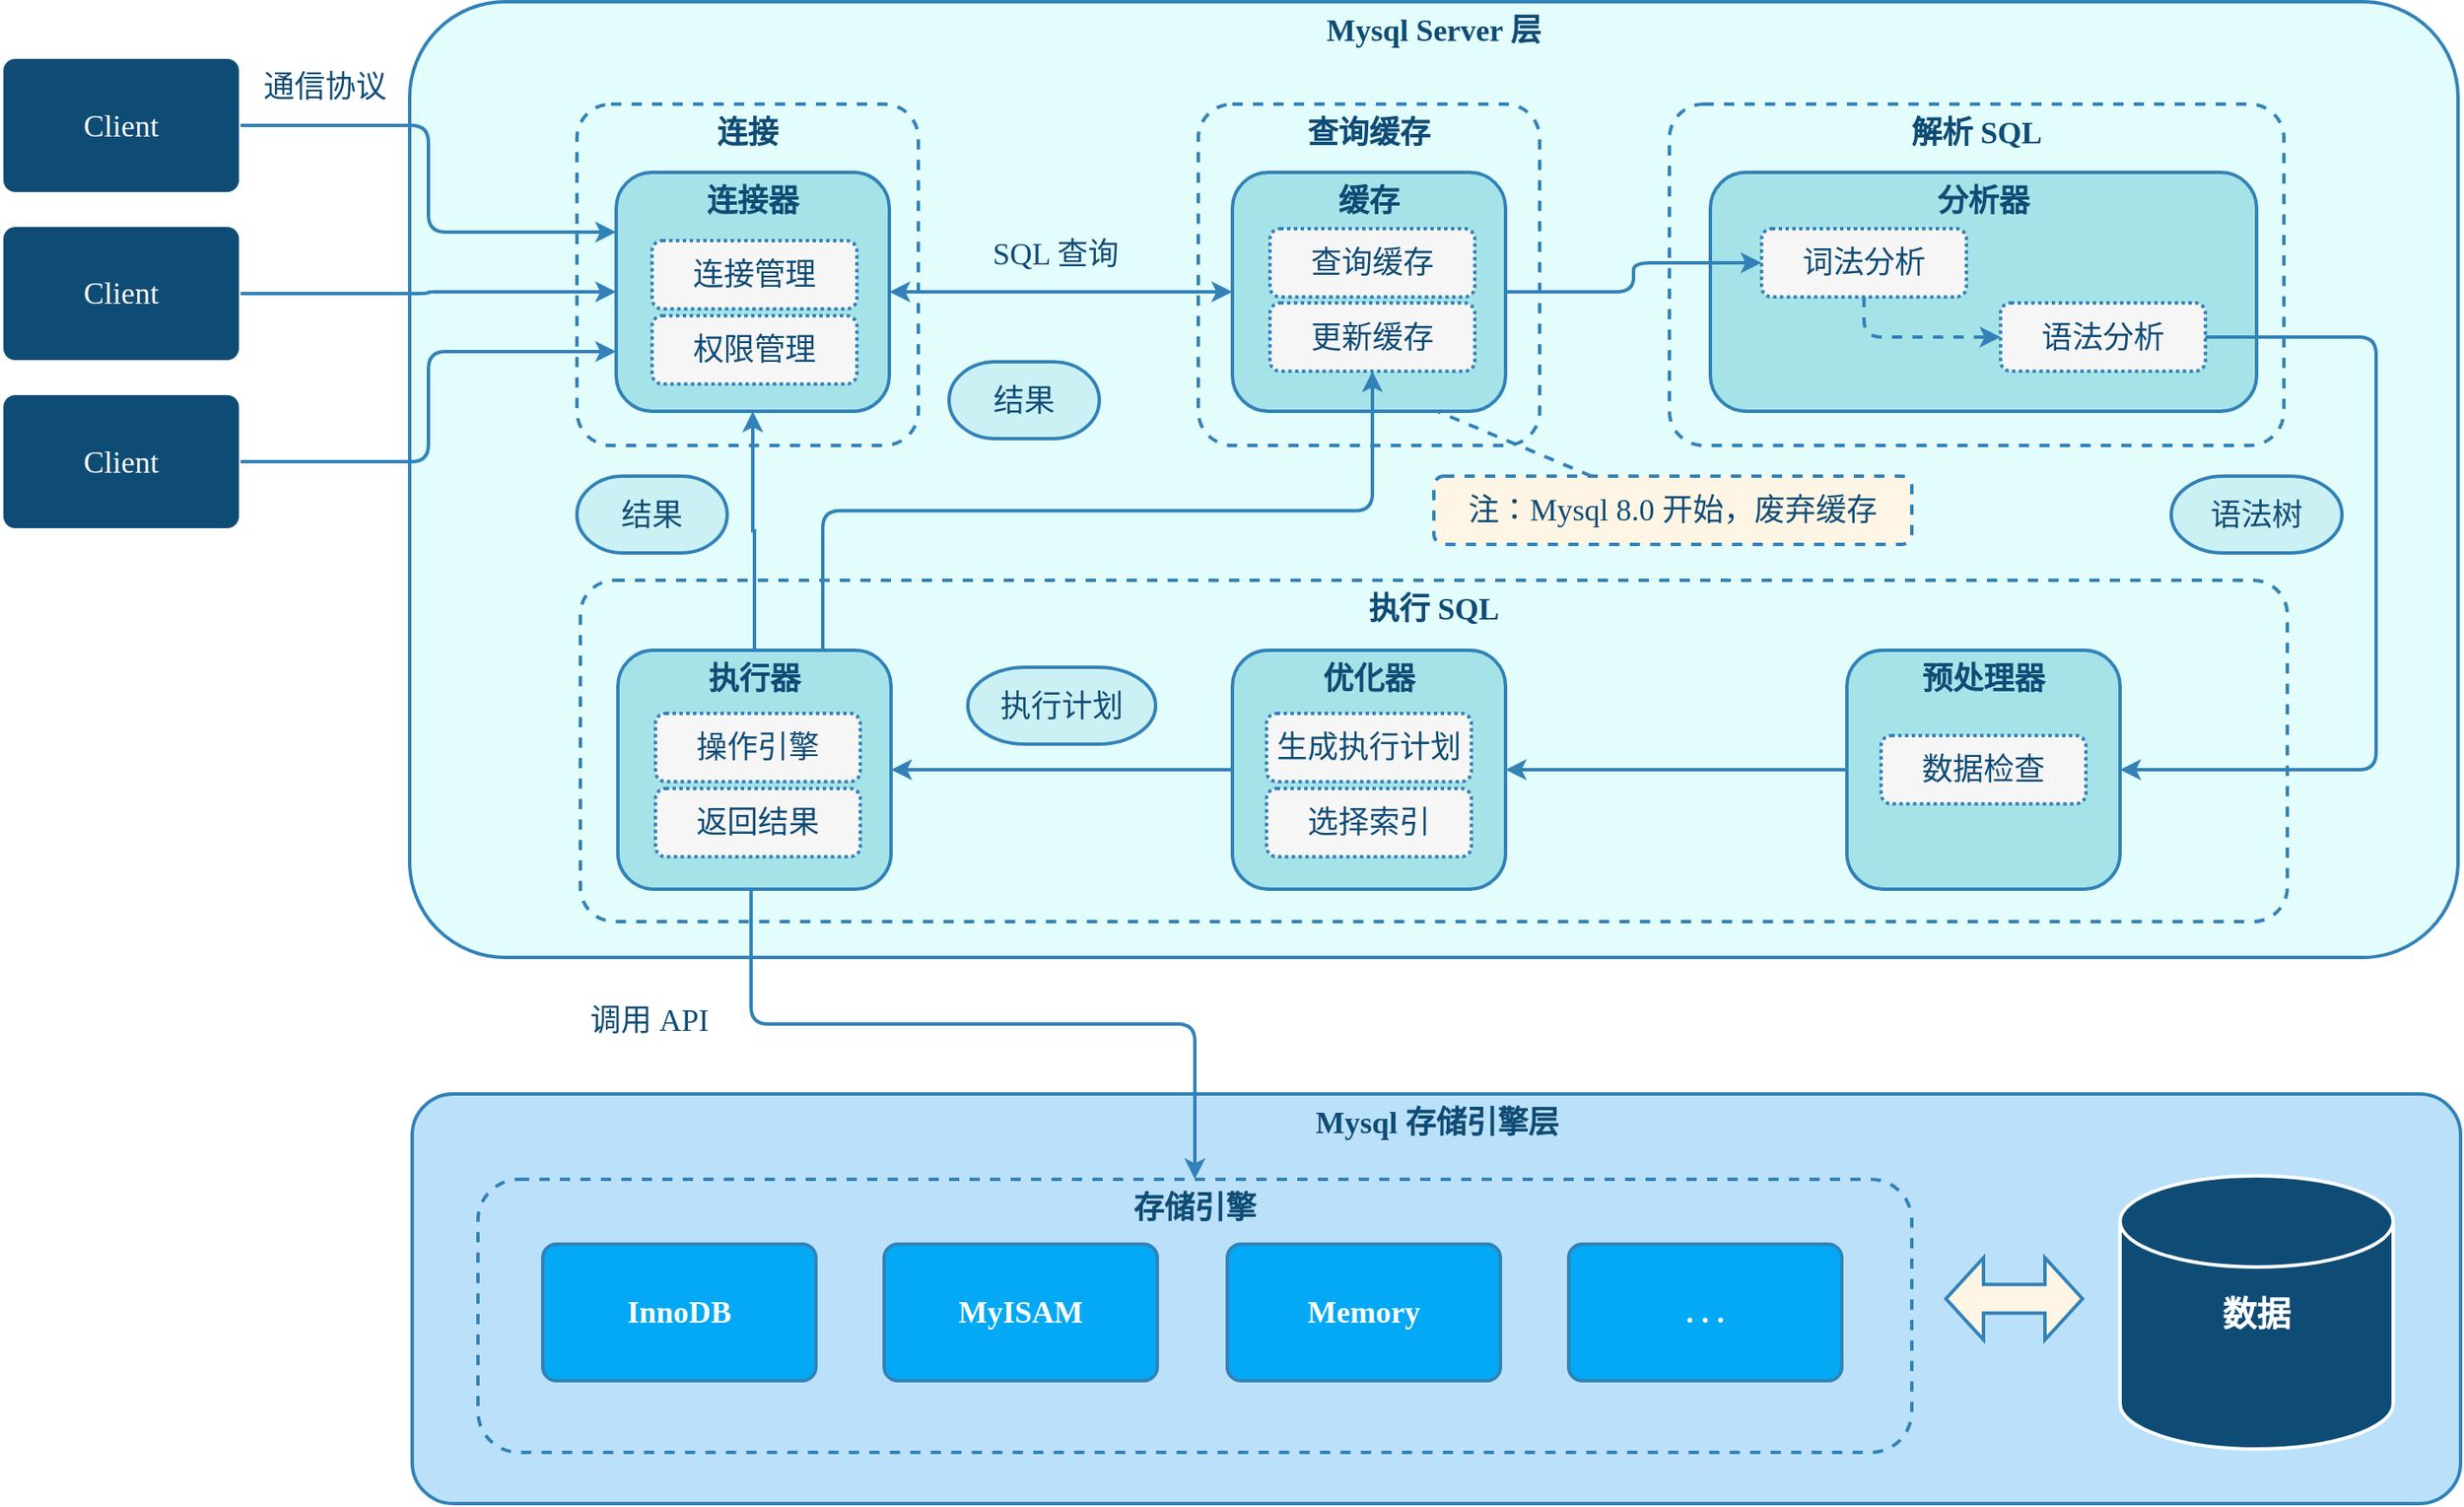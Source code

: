 <mxfile compressed="true" version="22.0.3" type="device" pages="3"><diagram name="工作流" id="lGQGX2cKjVvcrAYxRggV"><mxGraphModel dx="2704" dy="638" grid="1" gridSize="10" guides="1" tooltips="1" connect="1" arrows="1" fold="1" page="1" pageScale="1" pageWidth="1654" pageHeight="1169" background="none" math="0" shadow="0"><root><mxCell id="OI-mXgSgiCmre32iQbJ7-0"/><mxCell id="OI-mXgSgiCmre32iQbJ7-1" parent="OI-mXgSgiCmre32iQbJ7-0"/><mxCell id="Smc68i6yuR4LmxCVsvPt-26" value="Mysql Server 层" style="rounded=1;arcSize=10;whiteSpace=wrap;html=1;align=center;fontColor=#0F4C75;strokeColor=#3282B8;fillColor=#E3FDFD;shadow=0;fontFamily=Comic Sans MS;fontSize=18;container=0;verticalAlign=top;fontStyle=1;strokeWidth=2;" parent="OI-mXgSgiCmre32iQbJ7-1" vertex="1"><mxGeometry x="-1282" y="160" width="1200" height="560" as="geometry"/></mxCell><mxCell id="Smc68i6yuR4LmxCVsvPt-25" value="执行 SQL" style="rounded=1;arcSize=10;whiteSpace=wrap;html=1;align=center;fontColor=#0F4C75;strokeColor=#3282B8;fillColor=none;shadow=0;fontFamily=Comic Sans MS;fontSize=18;container=0;verticalAlign=top;fontStyle=1;dashed=1;strokeWidth=2;" parent="OI-mXgSgiCmre32iQbJ7-1" vertex="1"><mxGeometry x="-1182" y="499" width="1000" height="200" as="geometry"/></mxCell><mxCell id="Smc68i6yuR4LmxCVsvPt-50" value="" style="edgeStyle=orthogonalEdgeStyle;rounded=1;orthogonalLoop=1;jettySize=auto;html=1;fontFamily=Comic Sans MS;strokeColor=#3282B8;strokeWidth=2;exitX=0;exitY=0.5;exitDx=0;exitDy=0;entryX=1;entryY=0.5;entryDx=0;entryDy=0;shadow=0;fontSize=18;fontColor=#0F4C75;" parent="OI-mXgSgiCmre32iQbJ7-1" source="TNxEVI8b3fu2aDcsBbEe-9" target="TNxEVI8b3fu2aDcsBbEe-0" edge="1"><mxGeometry relative="1" as="geometry"><mxPoint x="-785" y="589" as="sourcePoint"/><mxPoint x="-1011" y="589.0" as="targetPoint"/></mxGeometry></mxCell><mxCell id="Smc68i6yuR4LmxCVsvPt-35" value="" style="edgeStyle=orthogonalEdgeStyle;rounded=1;orthogonalLoop=1;jettySize=auto;html=1;fontFamily=Comic Sans MS;strokeColor=#3282B8;strokeWidth=2;exitX=0;exitY=0.5;exitDx=0;exitDy=0;entryX=1;entryY=0.5;entryDx=0;entryDy=0;shadow=0;fontSize=18;fontColor=#0F4C75;" parent="OI-mXgSgiCmre32iQbJ7-1" source="TNxEVI8b3fu2aDcsBbEe-12" target="TNxEVI8b3fu2aDcsBbEe-9" edge="1"><mxGeometry relative="1" as="geometry"><mxPoint x="-408.5" y="589" as="sourcePoint"/><mxPoint x="-645" y="589" as="targetPoint"/></mxGeometry></mxCell><mxCell id="Smc68i6yuR4LmxCVsvPt-60" value="Mysql&amp;nbsp;存储引擎层" style="rounded=1;arcSize=10;whiteSpace=wrap;html=1;align=center;fontColor=#0F4C75;strokeColor=#3282B8;fillColor=#BBE1FA;shadow=0;fontFamily=Comic Sans MS;fontSize=18;container=0;verticalAlign=top;fontStyle=1;strokeWidth=2;" parent="OI-mXgSgiCmre32iQbJ7-1" vertex="1"><mxGeometry x="-1280.5" y="800" width="1200" height="240" as="geometry"/></mxCell><mxCell id="Smc68i6yuR4LmxCVsvPt-61" value="数据" style="strokeWidth=2;html=1;shape=mxgraph.flowchart.database;whiteSpace=wrap;strokeColor=#FFFFFF;fillColor=#0F4C75;shadow=0;fontFamily=Comic Sans MS;fontSize=20;fontColor=#FFFFFF;fontStyle=1" parent="OI-mXgSgiCmre32iQbJ7-1" vertex="1"><mxGeometry x="-280" y="848" width="160" height="160" as="geometry"/></mxCell><mxCell id="Smc68i6yuR4LmxCVsvPt-66" value="语法树" style="strokeWidth=2;html=1;shape=mxgraph.flowchart.terminator;whiteSpace=wrap;strokeColor=#3282B8;fillColor=#CBF1F5;shadow=0;fontFamily=Comic Sans MS;fontColor=#0F4C75;fontSize=18;" parent="OI-mXgSgiCmre32iQbJ7-1" vertex="1"><mxGeometry x="-250" y="438" width="100" height="45" as="geometry"/></mxCell><mxCell id="Smc68i6yuR4LmxCVsvPt-67" value="执行计划" style="strokeWidth=2;html=1;shape=mxgraph.flowchart.terminator;whiteSpace=wrap;strokeColor=#3282B8;fillColor=#CBF1F5;shadow=0;fontFamily=Comic Sans MS;fontColor=#0F4C75;fontSize=18;" parent="OI-mXgSgiCmre32iQbJ7-1" vertex="1"><mxGeometry x="-955" y="550" width="110" height="45" as="geometry"/></mxCell><mxCell id="Smc68i6yuR4LmxCVsvPt-68" value="Client" style="rounded=1;arcSize=10;whiteSpace=wrap;html=1;align=center;fontColor=#FFFFFF;strokeColor=#FFFFFF;fillColor=#0F4C75;shadow=0;fontFamily=Comic Sans MS;fontSize=18;container=0;verticalAlign=middle;fontStyle=0;strokeWidth=2;" parent="OI-mXgSgiCmre32iQbJ7-1" vertex="1"><mxGeometry x="-1521" y="192.5" width="140" height="80" as="geometry"/></mxCell><mxCell id="Smc68i6yuR4LmxCVsvPt-69" value="Client" style="rounded=1;arcSize=10;whiteSpace=wrap;html=1;align=center;fontColor=#FFFFFF;strokeColor=#FFFFFF;fillColor=#0F4C75;shadow=0;fontFamily=Comic Sans MS;fontSize=18;container=0;verticalAlign=middle;fontStyle=0;strokeWidth=2;" parent="OI-mXgSgiCmre32iQbJ7-1" vertex="1"><mxGeometry x="-1521" y="291" width="140" height="80" as="geometry"/></mxCell><mxCell id="Smc68i6yuR4LmxCVsvPt-70" value="Client" style="rounded=1;arcSize=10;whiteSpace=wrap;html=1;align=center;fontColor=#FFFFFF;strokeColor=#FFFFFF;fillColor=#0F4C75;shadow=0;fontFamily=Comic Sans MS;fontSize=18;container=0;verticalAlign=middle;fontStyle=0;strokeWidth=2;" parent="OI-mXgSgiCmre32iQbJ7-1" vertex="1"><mxGeometry x="-1521" y="389.5" width="140" height="80" as="geometry"/></mxCell><mxCell id="Smc68i6yuR4LmxCVsvPt-76" value="通信协议" style="text;html=1;align=center;verticalAlign=middle;resizable=0;points=[];autosize=1;strokeColor=none;fillColor=none;fontSize=18;fontFamily=Comic Sans MS;fontColor=#0F4C75;strokeWidth=2;shadow=0;" parent="OI-mXgSgiCmre32iQbJ7-1" vertex="1"><mxGeometry x="-1377" y="192.5" width="90" height="34" as="geometry"/></mxCell><mxCell id="Smc68i6yuR4LmxCVsvPt-44" value="查询缓存" style="rounded=1;arcSize=10;whiteSpace=wrap;html=1;align=center;fontColor=#0F4C75;strokeColor=#3282B8;fillColor=none;shadow=0;fontFamily=Comic Sans MS;fontSize=18;container=0;verticalAlign=top;fontStyle=1;dashed=1;strokeWidth=2;" parent="OI-mXgSgiCmre32iQbJ7-1" vertex="1"><mxGeometry x="-820" y="220" width="200" height="200" as="geometry"/></mxCell><mxCell id="Smc68i6yuR4LmxCVsvPt-55" value="连接" style="rounded=1;arcSize=10;whiteSpace=wrap;html=1;align=center;fontColor=#0F4C75;strokeColor=#3282B8;fillColor=none;shadow=0;fontFamily=Comic Sans MS;fontSize=18;container=0;verticalAlign=top;fontStyle=1;dashed=1;strokeWidth=2;" parent="OI-mXgSgiCmre32iQbJ7-1" vertex="1"><mxGeometry x="-1184" y="220" width="200" height="200" as="geometry"/></mxCell><mxCell id="Smc68i6yuR4LmxCVsvPt-45" value="缓存" style="rounded=1;whiteSpace=wrap;html=1;fontFamily=Comic Sans MS;fontStyle=1;labelBackgroundColor=none;fillColor=#A6E3E9;strokeColor=#3282B8;fontColor=#0F4C75;shadow=0;container=0;fontSize=18;verticalAlign=top;strokeWidth=2;" parent="OI-mXgSgiCmre32iQbJ7-1" vertex="1"><mxGeometry x="-800" y="260" width="160" height="140" as="geometry"/></mxCell><mxCell id="Smc68i6yuR4LmxCVsvPt-47" value="查询缓存" style="rounded=1;whiteSpace=wrap;html=1;strokeColor=#3282B8;fillColor=#F6F6F6;fontFamily=Comic Sans MS;fontStyle=0;container=0;fontColor=#0F4C75;shadow=0;fontSize=18;strokeWidth=2;dashed=1;dashPattern=1 1;" parent="OI-mXgSgiCmre32iQbJ7-1" vertex="1"><mxGeometry x="-778" y="293" width="120" height="40" as="geometry"/></mxCell><mxCell id="Smc68i6yuR4LmxCVsvPt-48" value="更新缓存" style="rounded=1;whiteSpace=wrap;html=1;strokeColor=#3282B8;fillColor=#F6F6F6;fontFamily=Comic Sans MS;fontStyle=0;container=0;fontColor=#0F4C75;shadow=0;fontSize=18;strokeWidth=2;dashed=1;dashPattern=1 1;" parent="OI-mXgSgiCmre32iQbJ7-1" vertex="1"><mxGeometry x="-778" y="336.5" width="120" height="40" as="geometry"/></mxCell><mxCell id="Smc68i6yuR4LmxCVsvPt-52" value="连接器" style="rounded=1;whiteSpace=wrap;html=1;fontFamily=Comic Sans MS;fontStyle=1;labelBackgroundColor=none;fillColor=#A6E3E9;strokeColor=#3282B8;fontColor=#0F4C75;shadow=0;container=0;fontSize=18;verticalAlign=top;strokeWidth=2;" parent="OI-mXgSgiCmre32iQbJ7-1" vertex="1"><mxGeometry x="-1161" y="260" width="160" height="140" as="geometry"/></mxCell><mxCell id="Smc68i6yuR4LmxCVsvPt-72" style="edgeStyle=orthogonalEdgeStyle;rounded=1;orthogonalLoop=1;jettySize=auto;html=1;entryX=0;entryY=0.25;entryDx=0;entryDy=0;strokeColor=#3282B8;strokeWidth=2;fontFamily=Comic Sans MS;shadow=0;fontSize=18;fontColor=#0F4C75;" parent="OI-mXgSgiCmre32iQbJ7-1" source="Smc68i6yuR4LmxCVsvPt-68" target="Smc68i6yuR4LmxCVsvPt-52" edge="1"><mxGeometry relative="1" as="geometry"/></mxCell><mxCell id="Smc68i6yuR4LmxCVsvPt-71" style="edgeStyle=orthogonalEdgeStyle;rounded=1;orthogonalLoop=1;jettySize=auto;html=1;entryX=0;entryY=0.5;entryDx=0;entryDy=0;strokeColor=#3282B8;strokeWidth=2;fontFamily=Comic Sans MS;shadow=0;fontSize=18;fontColor=#0F4C75;" parent="OI-mXgSgiCmre32iQbJ7-1" source="Smc68i6yuR4LmxCVsvPt-69" target="Smc68i6yuR4LmxCVsvPt-52" edge="1"><mxGeometry relative="1" as="geometry"/></mxCell><mxCell id="Smc68i6yuR4LmxCVsvPt-73" style="edgeStyle=orthogonalEdgeStyle;rounded=1;orthogonalLoop=1;jettySize=auto;html=1;entryX=0;entryY=0.75;entryDx=0;entryDy=0;strokeColor=#3282B8;strokeWidth=2;fontFamily=Comic Sans MS;shadow=0;fontSize=18;fontColor=#0F4C75;" parent="OI-mXgSgiCmre32iQbJ7-1" source="Smc68i6yuR4LmxCVsvPt-70" target="Smc68i6yuR4LmxCVsvPt-52" edge="1"><mxGeometry relative="1" as="geometry"/></mxCell><mxCell id="Smc68i6yuR4LmxCVsvPt-56" style="edgeStyle=orthogonalEdgeStyle;rounded=1;orthogonalLoop=1;jettySize=auto;html=1;entryX=0;entryY=0.5;entryDx=0;entryDy=0;fontFamily=Comic Sans MS;strokeColor=#3282B8;startArrow=classic;startFill=1;strokeWidth=2;shadow=0;fontSize=18;fontColor=#0F4C75;" parent="OI-mXgSgiCmre32iQbJ7-1" source="Smc68i6yuR4LmxCVsvPt-52" target="Smc68i6yuR4LmxCVsvPt-45" edge="1"><mxGeometry relative="1" as="geometry"/></mxCell><mxCell id="Smc68i6yuR4LmxCVsvPt-53" value="连接管理" style="rounded=1;whiteSpace=wrap;html=1;strokeColor=#3282B8;fillColor=#F6F6F6;fontFamily=Comic Sans MS;fontStyle=0;container=0;fontColor=#0F4C75;shadow=0;fontSize=18;strokeWidth=2;dashed=1;dashPattern=1 1;" parent="OI-mXgSgiCmre32iQbJ7-1" vertex="1"><mxGeometry x="-1140" y="300" width="120" height="40" as="geometry"/></mxCell><mxCell id="Smc68i6yuR4LmxCVsvPt-54" value="权限管理" style="rounded=1;whiteSpace=wrap;html=1;strokeColor=#3282B8;fillColor=#F6F6F6;fontFamily=Comic Sans MS;fontStyle=0;container=0;fontColor=#0F4C75;shadow=0;fontSize=18;strokeWidth=2;dashed=1;dashPattern=1 1;" parent="OI-mXgSgiCmre32iQbJ7-1" vertex="1"><mxGeometry x="-1140" y="344" width="120" height="40" as="geometry"/></mxCell><mxCell id="Smc68i6yuR4LmxCVsvPt-40" value="解析 SQL" style="rounded=1;arcSize=10;whiteSpace=wrap;html=1;align=center;fontColor=#0F4C75;strokeColor=#3282B8;fillColor=none;shadow=0;fontFamily=Comic Sans MS;fontSize=18;container=0;verticalAlign=top;fontStyle=1;dashed=1;strokeWidth=2;" parent="OI-mXgSgiCmre32iQbJ7-1" vertex="1"><mxGeometry x="-544" y="220" width="360" height="200" as="geometry"/></mxCell><mxCell id="Smc68i6yuR4LmxCVsvPt-57" value="分析器" style="rounded=1;whiteSpace=wrap;html=1;fontFamily=Comic Sans MS;fontStyle=1;labelBackgroundColor=none;fillColor=#A6E3E9;strokeColor=#3282B8;fontColor=#0F4C75;shadow=0;container=0;fontSize=18;verticalAlign=top;strokeWidth=2;" parent="OI-mXgSgiCmre32iQbJ7-1" vertex="1"><mxGeometry x="-520" y="260" width="320" height="140" as="geometry"/></mxCell><mxCell id="Smc68i6yuR4LmxCVsvPt-23" value="词法分析" style="rounded=1;whiteSpace=wrap;html=1;strokeColor=#3282B8;fillColor=#F6F6F6;fontFamily=Comic Sans MS;fontStyle=0;container=0;fontColor=#0F4C75;shadow=0;fontSize=18;strokeWidth=2;dashed=1;dashPattern=1 1;" parent="OI-mXgSgiCmre32iQbJ7-1" vertex="1"><mxGeometry x="-490" y="293" width="120" height="40" as="geometry"/></mxCell><mxCell id="TNxEVI8b3fu2aDcsBbEe-24" style="edgeStyle=orthogonalEdgeStyle;rounded=1;orthogonalLoop=1;jettySize=auto;html=1;entryX=1;entryY=0.5;entryDx=0;entryDy=0;exitX=1;exitY=0.5;exitDx=0;exitDy=0;strokeWidth=2;strokeColor=#3282B8;fontFamily=Comic Sans MS;shadow=0;fontSize=18;fontColor=#0F4C75;" parent="OI-mXgSgiCmre32iQbJ7-1" source="Smc68i6yuR4LmxCVsvPt-24" target="TNxEVI8b3fu2aDcsBbEe-12" edge="1"><mxGeometry relative="1" as="geometry"><Array as="points"><mxPoint x="-130" y="356"/><mxPoint x="-130" y="610"/></Array></mxGeometry></mxCell><mxCell id="Smc68i6yuR4LmxCVsvPt-24" value="语法分析" style="rounded=1;whiteSpace=wrap;html=1;strokeColor=#3282B8;fillColor=#F6F6F6;fontFamily=Comic Sans MS;fontStyle=0;container=0;fontColor=#0F4C75;shadow=0;fontSize=18;strokeWidth=2;dashed=1;dashPattern=1 1;" parent="OI-mXgSgiCmre32iQbJ7-1" vertex="1"><mxGeometry x="-350" y="336.5" width="120" height="40" as="geometry"/></mxCell><mxCell id="Smc68i6yuR4LmxCVsvPt-41" value="" style="edgeStyle=orthogonalEdgeStyle;rounded=1;orthogonalLoop=1;jettySize=auto;html=1;fontFamily=Comic Sans MS;strokeColor=#3282B8;dashed=1;strokeWidth=2;shadow=0;fontSize=18;fontColor=#0F4C75;exitX=0.5;exitY=1;exitDx=0;exitDy=0;entryX=0;entryY=0.5;entryDx=0;entryDy=0;" parent="OI-mXgSgiCmre32iQbJ7-1" source="Smc68i6yuR4LmxCVsvPt-23" target="Smc68i6yuR4LmxCVsvPt-24" edge="1"><mxGeometry relative="1" as="geometry"><mxPoint x="-360" y="353" as="targetPoint"/></mxGeometry></mxCell><mxCell id="Smc68i6yuR4LmxCVsvPt-58" style="edgeStyle=orthogonalEdgeStyle;rounded=1;orthogonalLoop=1;jettySize=auto;html=1;exitX=1;exitY=0.5;exitDx=0;exitDy=0;entryX=0;entryY=0.5;entryDx=0;entryDy=0;fontFamily=Comic Sans MS;strokeColor=#3282B8;strokeWidth=2;shadow=0;fontSize=18;fontColor=#0F4C75;" parent="OI-mXgSgiCmre32iQbJ7-1" source="Smc68i6yuR4LmxCVsvPt-45" target="Smc68i6yuR4LmxCVsvPt-23" edge="1"><mxGeometry relative="1" as="geometry"/></mxCell><mxCell id="Smc68i6yuR4LmxCVsvPt-83" value="SQL 查询" style="text;html=1;align=center;verticalAlign=middle;resizable=0;points=[];autosize=1;strokeColor=none;fillColor=none;fontSize=18;fontFamily=Comic Sans MS;fontColor=#0F4C75;strokeWidth=2;shadow=0;" parent="OI-mXgSgiCmre32iQbJ7-1" vertex="1"><mxGeometry x="-953" y="291" width="98" height="34" as="geometry"/></mxCell><mxCell id="i1pj8KqQ-jxki9y-NVVd-9" value="存储引擎" style="whiteSpace=wrap;html=1;fillColor=none;fontFamily=Comic Sans MS;fontSize=18;fontStyle=1;verticalAlign=top;fontColor=#0F4C75;strokeColor=#3282B8;shadow=0;strokeWidth=2;dashed=1;rounded=1;" parent="OI-mXgSgiCmre32iQbJ7-1" vertex="1"><mxGeometry x="-1242" y="850" width="840" height="160" as="geometry"/></mxCell><mxCell id="Smc68i6yuR4LmxCVsvPt-62" value="InnoDB" style="rounded=1;arcSize=10;whiteSpace=wrap;html=1;align=center;fontColor=#FFFFFF;strokeColor=#3282B8;fillColor=#03A9F4;shadow=0;fontFamily=Comic Sans MS;fontSize=18;container=0;verticalAlign=middle;fontStyle=1;strokeWidth=2;" parent="OI-mXgSgiCmre32iQbJ7-1" vertex="1"><mxGeometry x="-1204" y="888" width="160" height="80" as="geometry"/></mxCell><mxCell id="Smc68i6yuR4LmxCVsvPt-63" value="MyISAM" style="rounded=1;arcSize=10;whiteSpace=wrap;html=1;align=center;fontColor=#FFFFFF;strokeColor=#3282B8;fillColor=#03A9F4;shadow=0;fontFamily=Comic Sans MS;fontSize=18;container=0;verticalAlign=middle;fontStyle=1;strokeWidth=2;" parent="OI-mXgSgiCmre32iQbJ7-1" vertex="1"><mxGeometry x="-1004" y="888" width="160" height="80" as="geometry"/></mxCell><mxCell id="Smc68i6yuR4LmxCVsvPt-64" value="Memory" style="rounded=1;arcSize=10;whiteSpace=wrap;html=1;align=center;fontColor=#FFFFFF;strokeColor=#3282B8;fillColor=#03A9F4;shadow=0;fontFamily=Comic Sans MS;fontSize=18;container=0;verticalAlign=middle;fontStyle=1;strokeWidth=2;" parent="OI-mXgSgiCmre32iQbJ7-1" vertex="1"><mxGeometry x="-803" y="888" width="160" height="80" as="geometry"/></mxCell><mxCell id="Smc68i6yuR4LmxCVsvPt-65" value=". . ." style="rounded=1;arcSize=10;whiteSpace=wrap;html=1;align=center;fontColor=#FFFFFF;strokeColor=#3282B8;fillColor=#03A9F4;shadow=0;fontFamily=Comic Sans MS;fontSize=18;container=0;verticalAlign=middle;fontStyle=1;strokeWidth=2;" parent="OI-mXgSgiCmre32iQbJ7-1" vertex="1"><mxGeometry x="-603" y="888" width="160" height="80" as="geometry"/></mxCell><mxCell id="i1pj8KqQ-jxki9y-NVVd-13" value="" style="html=1;shadow=0;dashed=0;align=center;verticalAlign=middle;shape=mxgraph.arrows2.twoWayArrow;dy=0.65;dx=22;fontFamily=Comic Sans MS;fontSize=18;fontColor=#0F4C75;fillColor=#FFF5E4;gradientColor=none;aspect=fixed;strokeColor=#3282B8;strokeWidth=2;" parent="OI-mXgSgiCmre32iQbJ7-1" vertex="1"><mxGeometry x="-382" y="896" width="80" height="48" as="geometry"/></mxCell><mxCell id="GfseY-kl2PI2ebnZwAER-0" style="edgeStyle=orthogonalEdgeStyle;shape=connector;rounded=1;orthogonalLoop=1;jettySize=auto;html=1;labelBackgroundColor=default;strokeColor=#3282B8;strokeWidth=2;align=center;verticalAlign=middle;fontFamily=Comic Sans MS;fontSize=18;fontColor=#0F4C75;endArrow=classic;exitX=0.5;exitY=1;exitDx=0;exitDy=0;shadow=0;entryX=0.5;entryY=0;entryDx=0;entryDy=0;" parent="OI-mXgSgiCmre32iQbJ7-1" source="TNxEVI8b3fu2aDcsBbEe-0" target="i1pj8KqQ-jxki9y-NVVd-9" edge="1"><mxGeometry relative="1" as="geometry"><Array as="points"><mxPoint x="-1080" y="677"/><mxPoint x="-1082" y="677"/><mxPoint x="-1081" y="759"/><mxPoint x="-822" y="759"/></Array><mxPoint x="-1081" y="624.0" as="sourcePoint"/></mxGeometry></mxCell><mxCell id="GfseY-kl2PI2ebnZwAER-1" value="调用 API" style="text;html=1;align=center;verticalAlign=middle;resizable=0;points=[];autosize=1;strokeColor=none;fillColor=none;fontSize=18;fontFamily=Comic Sans MS;fontColor=#0F4C75;strokeWidth=2;shadow=0;" parent="OI-mXgSgiCmre32iQbJ7-1" vertex="1"><mxGeometry x="-1188" y="740" width="92" height="34" as="geometry"/></mxCell><mxCell id="TNxEVI8b3fu2aDcsBbEe-15" style="edgeStyle=orthogonalEdgeStyle;rounded=0;orthogonalLoop=1;jettySize=auto;html=1;exitX=0.5;exitY=0;exitDx=0;exitDy=0;entryX=0.5;entryY=1;entryDx=0;entryDy=0;strokeWidth=2;strokeColor=#3282B8;fontFamily=Comic Sans MS;shadow=0;fontSize=18;fontColor=#0F4C75;" parent="OI-mXgSgiCmre32iQbJ7-1" source="TNxEVI8b3fu2aDcsBbEe-0" target="Smc68i6yuR4LmxCVsvPt-52" edge="1"><mxGeometry relative="1" as="geometry"/></mxCell><mxCell id="TNxEVI8b3fu2aDcsBbEe-16" style="edgeStyle=orthogonalEdgeStyle;rounded=1;orthogonalLoop=1;jettySize=auto;html=1;entryX=0.5;entryY=1;entryDx=0;entryDy=0;exitX=0.75;exitY=0;exitDx=0;exitDy=0;strokeWidth=2;strokeColor=#3282B8;fontFamily=Comic Sans MS;shadow=0;fontSize=18;fontColor=#0F4C75;" parent="OI-mXgSgiCmre32iQbJ7-1" source="TNxEVI8b3fu2aDcsBbEe-0" target="Smc68i6yuR4LmxCVsvPt-48" edge="1"><mxGeometry relative="1" as="geometry"/></mxCell><mxCell id="TNxEVI8b3fu2aDcsBbEe-17" value="结果" style="strokeWidth=2;html=1;shape=mxgraph.flowchart.terminator;whiteSpace=wrap;strokeColor=#3282B8;fillColor=#CBF1F5;shadow=0;fontFamily=Comic Sans MS;fontColor=#0F4C75;fontSize=18;" parent="OI-mXgSgiCmre32iQbJ7-1" vertex="1"><mxGeometry x="-1184" y="438" width="88" height="45" as="geometry"/></mxCell><mxCell id="TNxEVI8b3fu2aDcsBbEe-18" value="结果" style="strokeWidth=2;html=1;shape=mxgraph.flowchart.terminator;whiteSpace=wrap;strokeColor=#3282B8;fillColor=#CBF1F5;shadow=0;fontFamily=Comic Sans MS;fontColor=#0F4C75;fontSize=18;" parent="OI-mXgSgiCmre32iQbJ7-1" vertex="1"><mxGeometry x="-966" y="371" width="88" height="45" as="geometry"/></mxCell><mxCell id="TNxEVI8b3fu2aDcsBbEe-23" style="rounded=1;orthogonalLoop=1;jettySize=auto;html=1;entryX=0.75;entryY=1;entryDx=0;entryDy=0;strokeColor=#3282B8;strokeWidth=2;endArrow=none;endFill=0;dashed=1;fontFamily=Comic Sans MS;shadow=0;fontSize=18;fontColor=#0F4C75;" parent="OI-mXgSgiCmre32iQbJ7-1" source="TNxEVI8b3fu2aDcsBbEe-21" target="Smc68i6yuR4LmxCVsvPt-45" edge="1"><mxGeometry relative="1" as="geometry"/></mxCell><mxCell id="TNxEVI8b3fu2aDcsBbEe-21" value="注：Mysql 8.0 开始，废弃缓存" style="rounded=1;whiteSpace=wrap;html=1;strokeColor=#3282B8;fillColor=#FFF5E4;fontFamily=Comic Sans MS;fontStyle=0;container=0;fontColor=#0F4C75;shadow=0;fontSize=18;strokeWidth=2;dashed=1;" parent="OI-mXgSgiCmre32iQbJ7-1" vertex="1"><mxGeometry x="-682" y="438" width="280" height="40" as="geometry"/></mxCell><mxCell id="TNxEVI8b3fu2aDcsBbEe-12" value="预处理器" style="rounded=1;whiteSpace=wrap;html=1;fontFamily=Comic Sans MS;fontStyle=1;labelBackgroundColor=none;fillColor=#A6E3E9;strokeColor=#3282B8;fontColor=#0F4C75;shadow=0;container=0;fontSize=18;verticalAlign=top;strokeWidth=2;" parent="OI-mXgSgiCmre32iQbJ7-1" vertex="1"><mxGeometry x="-440" y="540" width="160" height="140" as="geometry"/></mxCell><mxCell id="TNxEVI8b3fu2aDcsBbEe-14" value="数据检查" style="rounded=1;whiteSpace=wrap;html=1;strokeColor=#3282B8;fillColor=#F6F6F6;fontFamily=Comic Sans MS;fontStyle=0;container=0;fontColor=#0F4C75;shadow=0;fontSize=18;strokeWidth=2;dashed=1;dashPattern=1 1;" parent="OI-mXgSgiCmre32iQbJ7-1" vertex="1"><mxGeometry x="-420" y="590" width="120" height="40" as="geometry"/></mxCell><mxCell id="TNxEVI8b3fu2aDcsBbEe-9" value="优化器" style="rounded=1;whiteSpace=wrap;html=1;fontFamily=Comic Sans MS;fontStyle=1;labelBackgroundColor=none;fillColor=#A6E3E9;strokeColor=#3282B8;fontColor=#0F4C75;shadow=0;container=0;fontSize=18;verticalAlign=top;strokeWidth=2;" parent="OI-mXgSgiCmre32iQbJ7-1" vertex="1"><mxGeometry x="-800" y="540" width="160" height="140" as="geometry"/></mxCell><mxCell id="TNxEVI8b3fu2aDcsBbEe-10" value="生成执行计划" style="rounded=1;whiteSpace=wrap;html=1;strokeColor=#3282B8;fillColor=#F6F6F6;fontFamily=Comic Sans MS;fontStyle=0;container=0;fontColor=#0F4C75;shadow=0;fontSize=18;strokeWidth=2;dashed=1;dashPattern=1 1;" parent="OI-mXgSgiCmre32iQbJ7-1" vertex="1"><mxGeometry x="-780" y="577" width="120" height="40" as="geometry"/></mxCell><mxCell id="TNxEVI8b3fu2aDcsBbEe-11" value="选择索引" style="rounded=1;whiteSpace=wrap;html=1;strokeColor=#3282B8;fillColor=#F6F6F6;fontFamily=Comic Sans MS;fontStyle=0;container=0;fontColor=#0F4C75;shadow=0;fontSize=18;strokeWidth=2;dashed=1;dashPattern=1 1;" parent="OI-mXgSgiCmre32iQbJ7-1" vertex="1"><mxGeometry x="-780" y="621" width="120" height="40" as="geometry"/></mxCell><mxCell id="TNxEVI8b3fu2aDcsBbEe-0" value="执行器" style="rounded=1;whiteSpace=wrap;html=1;fontFamily=Comic Sans MS;fontStyle=1;labelBackgroundColor=none;fillColor=#A6E3E9;strokeColor=#3282B8;fontColor=#0F4C75;shadow=0;container=0;fontSize=18;verticalAlign=top;strokeWidth=2;" parent="OI-mXgSgiCmre32iQbJ7-1" vertex="1"><mxGeometry x="-1160" y="540" width="160" height="140" as="geometry"/></mxCell><mxCell id="TNxEVI8b3fu2aDcsBbEe-1" value="操作引擎" style="rounded=1;whiteSpace=wrap;html=1;strokeColor=#3282B8;fillColor=#F6F6F6;fontFamily=Comic Sans MS;fontStyle=0;container=0;fontColor=#0F4C75;shadow=0;fontSize=18;strokeWidth=2;dashed=1;dashPattern=1 1;" parent="OI-mXgSgiCmre32iQbJ7-1" vertex="1"><mxGeometry x="-1138" y="577" width="120" height="40" as="geometry"/></mxCell><mxCell id="TNxEVI8b3fu2aDcsBbEe-2" value="返回结果" style="rounded=1;whiteSpace=wrap;html=1;strokeColor=#3282B8;fillColor=#F6F6F6;fontFamily=Comic Sans MS;fontStyle=0;container=0;fontColor=#0F4C75;shadow=0;fontSize=18;strokeWidth=2;dashed=1;dashPattern=1 1;" parent="OI-mXgSgiCmre32iQbJ7-1" vertex="1"><mxGeometry x="-1138" y="621" width="120" height="40" as="geometry"/></mxCell></root></mxGraphModel></diagram><diagram name="redo log" id="nWROzRrzerrJx-gjweg9"><mxGraphModel dx="1434" dy="854" grid="1" gridSize="10" guides="1" tooltips="1" connect="1" arrows="1" fold="1" page="1" pageScale="1" pageWidth="1169" pageHeight="827" background="none" math="0" shadow="0"><root><mxCell id="CEtS771GX4MlsG5HBMfk-0"/><mxCell id="CEtS771GX4MlsG5HBMfk-1" parent="CEtS771GX4MlsG5HBMfk-0"/><mxCell id="WoKzMlky4CZtiEsVFCS5-10" value="" style="verticalLabelPosition=bottom;verticalAlign=top;html=1;shape=mxgraph.basic.donut;dx=40.24;strokeColor=none;fillColor=#71C9CE;fontSize=14;align=center;fillOpacity=20;aspect=fixed;container=0;fontColor=#0F4C75;" parent="CEtS771GX4MlsG5HBMfk-1" vertex="1"><mxGeometry x="331.34" y="235" width="400" height="400" as="geometry"/></mxCell><mxCell id="WoKzMlky4CZtiEsVFCS5-11" value="" style="verticalLabelPosition=middle;verticalAlign=middle;html=1;shape=mxgraph.basic.partConcEllipse;startAngle=0;endAngle=0.25;arcWidth=0.28;strokeColor=#355E7E;fillColor=#CBF1F5;fontSize=14;fontColor=#0F4C75;align=center;fontStyle=1;whiteSpace=wrap;aspect=fixed;container=0;" parent="CEtS771GX4MlsG5HBMfk-1" vertex="1"><mxGeometry x="331.34" y="235" width="400" height="400" as="geometry"/></mxCell><mxCell id="WoKzMlky4CZtiEsVFCS5-14" value="" style="verticalLabelPosition=middle;verticalAlign=middle;html=1;shape=mxgraph.basic.partConcEllipse;startAngle=0;endAngle=0.25;arcWidth=0.28;strokeColor=#355E7E;fillColor=#CBF1F5;fontSize=14;fontColor=#0F4C75;align=center;fontStyle=1;whiteSpace=wrap;aspect=fixed;rotation=90;container=0;" parent="CEtS771GX4MlsG5HBMfk-1" vertex="1"><mxGeometry x="331.34" y="235" width="400" height="400" as="geometry"/></mxCell><mxCell id="WoKzMlky4CZtiEsVFCS5-15" value="" style="verticalLabelPosition=middle;verticalAlign=middle;html=1;shape=mxgraph.basic.partConcEllipse;startAngle=0;endAngle=0.25;arcWidth=0.28;strokeColor=#355E7E;fillColor=#CBF1F5;fontSize=14;fontColor=#0F4C75;align=center;fontStyle=1;whiteSpace=wrap;aspect=fixed;rotation=180;container=0;" parent="CEtS771GX4MlsG5HBMfk-1" vertex="1"><mxGeometry x="331.34" y="235" width="400" height="400" as="geometry"/></mxCell><mxCell id="WoKzMlky4CZtiEsVFCS5-16" value="" style="verticalLabelPosition=middle;verticalAlign=middle;html=1;shape=mxgraph.basic.partConcEllipse;startAngle=0;endAngle=0.25;arcWidth=0.28;strokeColor=#355E7E;fillColor=#CBF1F5;fontSize=14;fontColor=#0F4C75;align=center;fontStyle=1;whiteSpace=wrap;aspect=fixed;rotation=270;container=0;" parent="CEtS771GX4MlsG5HBMfk-1" vertex="1"><mxGeometry x="331.34" y="235" width="400" height="400" as="geometry"/></mxCell><mxCell id="WoKzMlky4CZtiEsVFCS5-17" value="" style="verticalLabelPosition=middle;verticalAlign=middle;html=1;shape=mxgraph.basic.partConcEllipse;startAngle=0;endAngle=0.159;arcWidth=0.28;strokeColor=default;fillColor=#FFF5E4;fontSize=14;fontColor=#0F4C75;align=center;fontStyle=1;whiteSpace=wrap;aspect=fixed;rotation=20;dashed=1;container=0;" parent="CEtS771GX4MlsG5HBMfk-1" vertex="1"><mxGeometry x="331.34" y="235" width="400" height="400" as="geometry"/></mxCell><mxCell id="WoKzMlky4CZtiEsVFCS5-19" value="ib_logfile_0" style="text;html=1;align=center;verticalAlign=middle;resizable=0;points=[];autosize=1;strokeColor=none;fillColor=none;fontColor=#0F4C75;fontSize=14;fontStyle=1;fontFamily=Courier New;rotation=45;container=0;" parent="CEtS771GX4MlsG5HBMfk-1" vertex="1"><mxGeometry x="593.0" y="304" width="119" height="29" as="geometry"/></mxCell><mxCell id="WoKzMlky4CZtiEsVFCS5-20" value="ib_logfile_1" style="text;html=1;align=center;verticalAlign=middle;resizable=0;points=[];autosize=1;strokeColor=none;fillColor=none;fontColor=#0F4C75;fontSize=14;fontStyle=1;fontFamily=Courier New;rotation=315;container=0;" parent="CEtS771GX4MlsG5HBMfk-1" vertex="1"><mxGeometry x="593.0" y="538" width="119" height="29" as="geometry"/></mxCell><mxCell id="WoKzMlky4CZtiEsVFCS5-21" value="ib_logfile_2" style="text;html=1;align=center;verticalAlign=middle;resizable=0;points=[];autosize=1;strokeColor=none;fillColor=none;fontColor=#0F4C75;fontSize=14;fontStyle=1;fontFamily=Courier New;rotation=45;container=0;" parent="CEtS771GX4MlsG5HBMfk-1" vertex="1"><mxGeometry x="354" y="538" width="119" height="29" as="geometry"/></mxCell><mxCell id="WoKzMlky4CZtiEsVFCS5-22" value="ib_logfile_3" style="text;html=1;align=center;verticalAlign=middle;resizable=0;points=[];autosize=1;strokeColor=none;fillColor=none;fontColor=#0F4C75;fontSize=14;fontStyle=1;fontFamily=Courier New;rotation=315;container=0;" parent="CEtS771GX4MlsG5HBMfk-1" vertex="1"><mxGeometry x="354" y="309" width="119" height="29" as="geometry"/></mxCell><mxCell id="WoKzMlky4CZtiEsVFCS5-25" value="check point" style="text;html=1;align=center;verticalAlign=middle;resizable=0;points=[];autosize=1;strokeColor=none;fillColor=none;fontSize=14;fontFamily=ZCOOL QingKe HuangYou;fontSource=https%3A%2F%2Ffonts.googleapis.com%2Fcss%3Ffamily%3DZCOOL%2BQingKe%2BHuangYou;fontColor=#0F4C75;fontStyle=1;container=0;" parent="CEtS771GX4MlsG5HBMfk-1" vertex="1"><mxGeometry x="814.34" y="340" width="75" height="29" as="geometry"/></mxCell><mxCell id="WoKzMlky4CZtiEsVFCS5-27" style="rounded=0;orthogonalLoop=1;jettySize=auto;html=1;entryX=0.922;entryY=0.221;entryDx=0;entryDy=0;entryPerimeter=0;strokeColor=#355E7E;dashed=1;fontSize=14;fontColor=#0F4C75;" parent="CEtS771GX4MlsG5HBMfk-1" target="WoKzMlky4CZtiEsVFCS5-17" edge="1"><mxGeometry relative="1" as="geometry"><mxPoint x="802.34" y="356" as="sourcePoint"/></mxGeometry></mxCell><mxCell id="WoKzMlky4CZtiEsVFCS5-28" value="write pos" style="text;html=1;align=center;verticalAlign=middle;resizable=0;points=[];autosize=1;strokeColor=none;fillColor=none;fontSize=14;fontFamily=ZCOOL QingKe HuangYou;fontSource=https%3A%2F%2Ffonts.googleapis.com%2Fcss%3Ffamily%3DZCOOL%2BQingKe%2BHuangYou;fontColor=#0F4C75;fontStyle=1;container=0;" parent="CEtS771GX4MlsG5HBMfk-1" vertex="1"><mxGeometry x="604.34" y="138" width="64" height="29" as="geometry"/></mxCell><mxCell id="WoKzMlky4CZtiEsVFCS5-29" style="rounded=0;orthogonalLoop=1;jettySize=auto;html=1;strokeColor=#355E7E;dashed=1;entryX=0.504;entryY=0.001;entryDx=0;entryDy=0;entryPerimeter=0;fontSize=14;fontColor=#0F4C75;" parent="CEtS771GX4MlsG5HBMfk-1" source="WoKzMlky4CZtiEsVFCS5-28" target="WoKzMlky4CZtiEsVFCS5-17" edge="1"><mxGeometry relative="1" as="geometry"><mxPoint x="602" y="245" as="targetPoint"/></mxGeometry></mxCell></root></mxGraphModel></diagram><diagram name="tablespace" id="PQipI9gcMK5-HyVfrbBD"><mxGraphModel dx="1434" dy="854" grid="1" gridSize="10" guides="1" tooltips="1" connect="1" arrows="1" fold="1" page="1" pageScale="1" pageWidth="1169" pageHeight="827" background="none" math="0" shadow="0"><root><mxCell id="njDVX_2bmhx0TnA6SH3j-0"/><mxCell id="njDVX_2bmhx0TnA6SH3j-1" parent="njDVX_2bmhx0TnA6SH3j-0"/><mxCell id="9_EBsaDn7Osn-UYr6nUu-16" style="rounded=0;orthogonalLoop=1;jettySize=auto;html=1;entryX=1;entryY=0.5;entryDx=0;entryDy=0;fontFamily=ZCOOL QingKe HuangYou;fontSource=https%3A%2F%2Ffonts.googleapis.com%2Fcss%3Ffamily%3DZCOOL%2BQingKe%2BHuangYou;fontSize=14;fontColor=#0F4C75;exitX=0;exitY=0.5;exitDx=0;exitDy=0;strokeColor=#3282B8;endArrow=none;endFill=0;dashed=1;strokeWidth=2;" parent="njDVX_2bmhx0TnA6SH3j-1" source="9_EBsaDn7Osn-UYr6nUu-7" target="njDVX_2bmhx0TnA6SH3j-11" edge="1"><mxGeometry relative="1" as="geometry"/></mxCell><mxCell id="njDVX_2bmhx0TnA6SH3j-12" value="Page" style="whiteSpace=wrap;html=1;fillColor=#CBF1F5;fontFamily=ZCOOL QingKe HuangYou;fontSource=https%3A%2F%2Ffonts.googleapis.com%2Fcss%3Ffamily%3DZCOOL%2BQingKe%2BHuangYou;fontSize=16;fontStyle=1;verticalAlign=top;fontColor=#0F4C75;strokeColor=#3282B8;shadow=0;container=0;rounded=1;strokeWidth=2;" parent="njDVX_2bmhx0TnA6SH3j-1" vertex="1"><mxGeometry x="491" y="468" width="182" height="207" as="geometry"/></mxCell><mxCell id="9_EBsaDn7Osn-UYr6nUu-7" value="Row" style="whiteSpace=wrap;html=1;fillColor=#F6F6F6;fontFamily=ZCOOL QingKe HuangYou;fontSource=https%3A%2F%2Ffonts.googleapis.com%2Fcss%3Ffamily%3DZCOOL%2BQingKe%2BHuangYou;fontSize=14;verticalAlign=middle;fontStyle=0;fontColor=#0F4C75;strokeColor=#3282B8;shadow=0;container=0;strokeWidth=2;dashed=1;dashPattern=1 1;" parent="njDVX_2bmhx0TnA6SH3j-1" vertex="1"><mxGeometry x="508.5" y="500" width="68" height="35" as="geometry"/></mxCell><mxCell id="9_EBsaDn7Osn-UYr6nUu-8" value="Row" style="whiteSpace=wrap;html=1;fillColor=#F6F6F6;fontFamily=ZCOOL QingKe HuangYou;fontSource=https%3A%2F%2Ffonts.googleapis.com%2Fcss%3Ffamily%3DZCOOL%2BQingKe%2BHuangYou;fontSize=14;verticalAlign=middle;fontStyle=0;fontColor=#0F4C75;strokeColor=#3282B8;shadow=0;container=0;strokeWidth=2;dashed=1;dashPattern=1 1;" parent="njDVX_2bmhx0TnA6SH3j-1" vertex="1"><mxGeometry x="587.5" y="500" width="68" height="35" as="geometry"/></mxCell><mxCell id="9_EBsaDn7Osn-UYr6nUu-9" value="Row" style="whiteSpace=wrap;html=1;fillColor=#F6F6F6;fontFamily=ZCOOL QingKe HuangYou;fontSource=https%3A%2F%2Ffonts.googleapis.com%2Fcss%3Ffamily%3DZCOOL%2BQingKe%2BHuangYou;fontSize=14;verticalAlign=middle;fontStyle=0;fontColor=#0F4C75;strokeColor=#3282B8;shadow=0;container=0;strokeWidth=2;dashed=1;dashPattern=1 1;" parent="njDVX_2bmhx0TnA6SH3j-1" vertex="1"><mxGeometry x="508.5" y="541" width="68" height="35" as="geometry"/></mxCell><mxCell id="9_EBsaDn7Osn-UYr6nUu-10" value="Row" style="whiteSpace=wrap;html=1;fillColor=#F6F6F6;fontFamily=ZCOOL QingKe HuangYou;fontSource=https%3A%2F%2Ffonts.googleapis.com%2Fcss%3Ffamily%3DZCOOL%2BQingKe%2BHuangYou;fontSize=14;verticalAlign=middle;fontStyle=0;fontColor=#0F4C75;strokeColor=#3282B8;shadow=0;container=0;strokeWidth=2;dashed=1;dashPattern=1 1;" parent="njDVX_2bmhx0TnA6SH3j-1" vertex="1"><mxGeometry x="587.5" y="541" width="68" height="35" as="geometry"/></mxCell><mxCell id="9_EBsaDn7Osn-UYr6nUu-11" value="Row" style="whiteSpace=wrap;html=1;fillColor=#F6F6F6;fontFamily=ZCOOL QingKe HuangYou;fontSource=https%3A%2F%2Ffonts.googleapis.com%2Fcss%3Ffamily%3DZCOOL%2BQingKe%2BHuangYou;fontSize=14;verticalAlign=middle;fontStyle=0;fontColor=#0F4C75;strokeColor=#3282B8;shadow=0;container=0;strokeWidth=2;dashed=1;dashPattern=1 1;" parent="njDVX_2bmhx0TnA6SH3j-1" vertex="1"><mxGeometry x="508.5" y="581" width="68" height="35" as="geometry"/></mxCell><mxCell id="9_EBsaDn7Osn-UYr6nUu-12" value="Row" style="whiteSpace=wrap;html=1;fillColor=#F6F6F6;fontFamily=ZCOOL QingKe HuangYou;fontSource=https%3A%2F%2Ffonts.googleapis.com%2Fcss%3Ffamily%3DZCOOL%2BQingKe%2BHuangYou;fontSize=14;verticalAlign=middle;fontStyle=0;fontColor=#0F4C75;strokeColor=#3282B8;shadow=0;container=0;strokeWidth=2;dashed=1;dashPattern=1 1;" parent="njDVX_2bmhx0TnA6SH3j-1" vertex="1"><mxGeometry x="587.5" y="581" width="68" height="35" as="geometry"/></mxCell><mxCell id="9_EBsaDn7Osn-UYr6nUu-13" value="Row" style="whiteSpace=wrap;html=1;fillColor=#F6F6F6;fontFamily=ZCOOL QingKe HuangYou;fontSource=https%3A%2F%2Ffonts.googleapis.com%2Fcss%3Ffamily%3DZCOOL%2BQingKe%2BHuangYou;fontSize=14;verticalAlign=middle;fontStyle=0;fontColor=#0F4C75;strokeColor=#3282B8;shadow=0;container=0;strokeWidth=2;dashed=1;dashPattern=1 1;" parent="njDVX_2bmhx0TnA6SH3j-1" vertex="1"><mxGeometry x="508.5" y="622" width="68" height="35" as="geometry"/></mxCell><mxCell id="9_EBsaDn7Osn-UYr6nUu-14" value="Row" style="whiteSpace=wrap;html=1;fillColor=#F6F6F6;fontFamily=ZCOOL QingKe HuangYou;fontSource=https%3A%2F%2Ffonts.googleapis.com%2Fcss%3Ffamily%3DZCOOL%2BQingKe%2BHuangYou;fontSize=14;verticalAlign=middle;fontStyle=0;fontColor=#0F4C75;strokeColor=#3282B8;shadow=0;container=0;strokeWidth=2;dashed=1;dashPattern=1 1;" parent="njDVX_2bmhx0TnA6SH3j-1" vertex="1"><mxGeometry x="587.5" y="622" width="68" height="35" as="geometry"/></mxCell><mxCell id="9_EBsaDn7Osn-UYr6nUu-17" value="Extend" style="whiteSpace=wrap;html=1;fillColor=#A6E3E9;fontFamily=ZCOOL QingKe HuangYou;fontSource=https%3A%2F%2Ffonts.googleapis.com%2Fcss%3Ffamily%3DZCOOL%2BQingKe%2BHuangYou;fontSize=16;fontStyle=1;verticalAlign=top;fontColor=#0F4C75;strokeColor=#3282B8;shadow=0;container=0;rounded=1;strokeWidth=2;" parent="njDVX_2bmhx0TnA6SH3j-1" vertex="1"><mxGeometry x="765" y="468" width="182" height="207" as="geometry"/></mxCell><mxCell id="9_EBsaDn7Osn-UYr6nUu-18" value="Page" style="whiteSpace=wrap;html=1;fillColor=#F6F6F6;fontFamily=ZCOOL QingKe HuangYou;fontSource=https%3A%2F%2Ffonts.googleapis.com%2Fcss%3Ffamily%3DZCOOL%2BQingKe%2BHuangYou;fontSize=14;verticalAlign=middle;fontStyle=0;fontColor=#0F4C75;strokeColor=#3282B8;shadow=0;container=0;strokeWidth=2;dashed=1;dashPattern=1 1;" parent="njDVX_2bmhx0TnA6SH3j-1" vertex="1"><mxGeometry x="782.5" y="500" width="68" height="35" as="geometry"/></mxCell><mxCell id="9_EBsaDn7Osn-UYr6nUu-19" value="Page" style="whiteSpace=wrap;html=1;fillColor=#F6F6F6;fontFamily=ZCOOL QingKe HuangYou;fontSource=https%3A%2F%2Ffonts.googleapis.com%2Fcss%3Ffamily%3DZCOOL%2BQingKe%2BHuangYou;fontSize=14;verticalAlign=middle;fontStyle=0;fontColor=#0F4C75;strokeColor=#3282B8;shadow=0;container=0;strokeWidth=2;dashed=1;dashPattern=1 1;" parent="njDVX_2bmhx0TnA6SH3j-1" vertex="1"><mxGeometry x="861.5" y="500" width="68" height="35" as="geometry"/></mxCell><mxCell id="9_EBsaDn7Osn-UYr6nUu-20" value="Page" style="whiteSpace=wrap;html=1;fillColor=#F6F6F6;fontFamily=ZCOOL QingKe HuangYou;fontSource=https%3A%2F%2Ffonts.googleapis.com%2Fcss%3Ffamily%3DZCOOL%2BQingKe%2BHuangYou;fontSize=14;verticalAlign=middle;fontStyle=0;fontColor=#0F4C75;strokeColor=#3282B8;shadow=0;container=0;strokeWidth=2;dashed=1;dashPattern=1 1;" parent="njDVX_2bmhx0TnA6SH3j-1" vertex="1"><mxGeometry x="782.5" y="541" width="68" height="35" as="geometry"/></mxCell><mxCell id="9_EBsaDn7Osn-UYr6nUu-21" value="Page" style="whiteSpace=wrap;html=1;fillColor=#F6F6F6;fontFamily=ZCOOL QingKe HuangYou;fontSource=https%3A%2F%2Ffonts.googleapis.com%2Fcss%3Ffamily%3DZCOOL%2BQingKe%2BHuangYou;fontSize=14;verticalAlign=middle;fontStyle=0;fontColor=#0F4C75;strokeColor=#3282B8;shadow=0;container=0;strokeWidth=2;dashed=1;dashPattern=1 1;" parent="njDVX_2bmhx0TnA6SH3j-1" vertex="1"><mxGeometry x="861.5" y="541" width="68" height="35" as="geometry"/></mxCell><mxCell id="9_EBsaDn7Osn-UYr6nUu-22" value="Page" style="whiteSpace=wrap;html=1;fillColor=#F6F6F6;fontFamily=ZCOOL QingKe HuangYou;fontSource=https%3A%2F%2Ffonts.googleapis.com%2Fcss%3Ffamily%3DZCOOL%2BQingKe%2BHuangYou;fontSize=14;verticalAlign=middle;fontStyle=0;fontColor=#0F4C75;strokeColor=#3282B8;shadow=0;container=0;strokeWidth=2;dashed=1;dashPattern=1 1;" parent="njDVX_2bmhx0TnA6SH3j-1" vertex="1"><mxGeometry x="782.5" y="581" width="68" height="35" as="geometry"/></mxCell><mxCell id="9_EBsaDn7Osn-UYr6nUu-23" value="Page" style="whiteSpace=wrap;html=1;fillColor=#F6F6F6;fontFamily=ZCOOL QingKe HuangYou;fontSource=https%3A%2F%2Ffonts.googleapis.com%2Fcss%3Ffamily%3DZCOOL%2BQingKe%2BHuangYou;fontSize=14;verticalAlign=middle;fontStyle=0;fontColor=#0F4C75;strokeColor=#3282B8;shadow=0;container=0;strokeWidth=2;dashed=1;dashPattern=1 1;" parent="njDVX_2bmhx0TnA6SH3j-1" vertex="1"><mxGeometry x="861.5" y="581" width="68" height="35" as="geometry"/></mxCell><mxCell id="9_EBsaDn7Osn-UYr6nUu-24" value="Page" style="whiteSpace=wrap;html=1;fillColor=#F6F6F6;fontFamily=ZCOOL QingKe HuangYou;fontSource=https%3A%2F%2Ffonts.googleapis.com%2Fcss%3Ffamily%3DZCOOL%2BQingKe%2BHuangYou;fontSize=14;verticalAlign=middle;fontStyle=0;fontColor=#0F4C75;strokeColor=#3282B8;shadow=0;container=0;strokeWidth=2;dashed=1;dashPattern=1 1;" parent="njDVX_2bmhx0TnA6SH3j-1" vertex="1"><mxGeometry x="782.5" y="622" width="68" height="35" as="geometry"/></mxCell><mxCell id="9_EBsaDn7Osn-UYr6nUu-25" value="Page" style="whiteSpace=wrap;html=1;fillColor=#F6F6F6;fontFamily=ZCOOL QingKe HuangYou;fontSource=https%3A%2F%2Ffonts.googleapis.com%2Fcss%3Ffamily%3DZCOOL%2BQingKe%2BHuangYou;fontSize=14;verticalAlign=middle;fontStyle=0;fontColor=#0F4C75;strokeColor=#3282B8;shadow=0;container=0;strokeWidth=2;dashed=1;dashPattern=1 1;" parent="njDVX_2bmhx0TnA6SH3j-1" vertex="1"><mxGeometry x="861.5" y="622" width="68" height="35" as="geometry"/></mxCell><mxCell id="9_EBsaDn7Osn-UYr6nUu-26" value="Segment" style="whiteSpace=wrap;html=1;fillColor=#71C9CE;fontFamily=ZCOOL QingKe HuangYou;fontSource=https%3A%2F%2Ffonts.googleapis.com%2Fcss%3Ffamily%3DZCOOL%2BQingKe%2BHuangYou;fontSize=16;fontStyle=1;verticalAlign=top;fontColor=#0F4C75;strokeColor=#3282B8;shadow=0;container=0;rounded=1;strokeWidth=2;" parent="njDVX_2bmhx0TnA6SH3j-1" vertex="1"><mxGeometry x="660" y="152" width="182" height="207" as="geometry"/></mxCell><mxCell id="9_EBsaDn7Osn-UYr6nUu-27" value="Extend" style="whiteSpace=wrap;html=1;fillColor=#F6F6F6;fontFamily=ZCOOL QingKe HuangYou;fontSource=https%3A%2F%2Ffonts.googleapis.com%2Fcss%3Ffamily%3DZCOOL%2BQingKe%2BHuangYou;fontSize=14;verticalAlign=middle;fontStyle=0;fontColor=#0F4C75;strokeColor=#3282B8;shadow=0;container=0;strokeWidth=2;dashed=1;dashPattern=1 1;" parent="njDVX_2bmhx0TnA6SH3j-1" vertex="1"><mxGeometry x="677.5" y="184" width="68" height="35" as="geometry"/></mxCell><mxCell id="9_EBsaDn7Osn-UYr6nUu-28" value="Extend" style="whiteSpace=wrap;html=1;fillColor=#F6F6F6;fontFamily=ZCOOL QingKe HuangYou;fontSource=https%3A%2F%2Ffonts.googleapis.com%2Fcss%3Ffamily%3DZCOOL%2BQingKe%2BHuangYou;fontSize=14;verticalAlign=middle;fontStyle=0;fontColor=#0F4C75;strokeColor=#3282B8;shadow=0;container=0;strokeWidth=2;dashed=1;dashPattern=1 1;" parent="njDVX_2bmhx0TnA6SH3j-1" vertex="1"><mxGeometry x="756.5" y="184" width="68" height="35" as="geometry"/></mxCell><mxCell id="9_EBsaDn7Osn-UYr6nUu-29" value="Extend" style="whiteSpace=wrap;html=1;fillColor=#F6F6F6;fontFamily=ZCOOL QingKe HuangYou;fontSource=https%3A%2F%2Ffonts.googleapis.com%2Fcss%3Ffamily%3DZCOOL%2BQingKe%2BHuangYou;fontSize=14;verticalAlign=middle;fontStyle=0;fontColor=#0F4C75;strokeColor=#3282B8;shadow=0;container=0;strokeWidth=2;dashed=1;dashPattern=1 1;" parent="njDVX_2bmhx0TnA6SH3j-1" vertex="1"><mxGeometry x="677.5" y="225" width="68" height="35" as="geometry"/></mxCell><mxCell id="9_EBsaDn7Osn-UYr6nUu-30" value="Extend" style="whiteSpace=wrap;html=1;fillColor=#F6F6F6;fontFamily=ZCOOL QingKe HuangYou;fontSource=https%3A%2F%2Ffonts.googleapis.com%2Fcss%3Ffamily%3DZCOOL%2BQingKe%2BHuangYou;fontSize=14;verticalAlign=middle;fontStyle=0;fontColor=#0F4C75;strokeColor=#3282B8;shadow=0;container=0;strokeWidth=2;dashed=1;dashPattern=1 1;" parent="njDVX_2bmhx0TnA6SH3j-1" vertex="1"><mxGeometry x="756.5" y="225" width="68" height="35" as="geometry"/></mxCell><mxCell id="9_EBsaDn7Osn-UYr6nUu-31" value="Extend" style="whiteSpace=wrap;html=1;fillColor=#F6F6F6;fontFamily=ZCOOL QingKe HuangYou;fontSource=https%3A%2F%2Ffonts.googleapis.com%2Fcss%3Ffamily%3DZCOOL%2BQingKe%2BHuangYou;fontSize=14;verticalAlign=middle;fontStyle=0;fontColor=#0F4C75;strokeColor=#3282B8;shadow=0;container=0;strokeWidth=2;dashed=1;dashPattern=1 1;" parent="njDVX_2bmhx0TnA6SH3j-1" vertex="1"><mxGeometry x="677.5" y="265" width="68" height="35" as="geometry"/></mxCell><mxCell id="9_EBsaDn7Osn-UYr6nUu-32" value="Extend" style="whiteSpace=wrap;html=1;fillColor=#F6F6F6;fontFamily=ZCOOL QingKe HuangYou;fontSource=https%3A%2F%2Ffonts.googleapis.com%2Fcss%3Ffamily%3DZCOOL%2BQingKe%2BHuangYou;fontSize=14;verticalAlign=middle;fontStyle=0;fontColor=#0F4C75;strokeColor=#3282B8;shadow=0;container=0;strokeWidth=2;dashed=1;dashPattern=1 1;" parent="njDVX_2bmhx0TnA6SH3j-1" vertex="1"><mxGeometry x="756.5" y="265" width="68" height="35" as="geometry"/></mxCell><mxCell id="9_EBsaDn7Osn-UYr6nUu-33" value="Extend" style="whiteSpace=wrap;html=1;fillColor=#F6F6F6;fontFamily=ZCOOL QingKe HuangYou;fontSource=https%3A%2F%2Ffonts.googleapis.com%2Fcss%3Ffamily%3DZCOOL%2BQingKe%2BHuangYou;fontSize=14;verticalAlign=middle;fontStyle=0;fontColor=#0F4C75;strokeColor=#3282B8;shadow=0;container=0;strokeWidth=2;dashed=1;dashPattern=1 1;" parent="njDVX_2bmhx0TnA6SH3j-1" vertex="1"><mxGeometry x="677.5" y="306" width="68" height="35" as="geometry"/></mxCell><mxCell id="9_EBsaDn7Osn-UYr6nUu-34" value="Extend" style="whiteSpace=wrap;html=1;fillColor=#F6F6F6;fontFamily=ZCOOL QingKe HuangYou;fontSource=https%3A%2F%2Ffonts.googleapis.com%2Fcss%3Ffamily%3DZCOOL%2BQingKe%2BHuangYou;fontSize=14;verticalAlign=middle;fontStyle=0;fontColor=#0F4C75;strokeColor=#3282B8;shadow=0;container=0;strokeWidth=2;dashed=1;dashPattern=1 1;" parent="njDVX_2bmhx0TnA6SH3j-1" vertex="1"><mxGeometry x="756.5" y="306" width="68" height="35" as="geometry"/></mxCell><mxCell id="9_EBsaDn7Osn-UYr6nUu-35" value="Tablespace" style="whiteSpace=wrap;html=1;fillColor=#BBE1FA;fontFamily=ZCOOL QingKe HuangYou;fontSource=https%3A%2F%2Ffonts.googleapis.com%2Fcss%3Ffamily%3DZCOOL%2BQingKe%2BHuangYou;fontSize=16;fontStyle=1;verticalAlign=top;fontColor=#0F4C75;strokeColor=#3282B8;shadow=0;container=0;rounded=1;strokeWidth=2;" parent="njDVX_2bmhx0TnA6SH3j-1" vertex="1"><mxGeometry x="327" y="152" width="182" height="207" as="geometry"/></mxCell><mxCell id="9_EBsaDn7Osn-UYr6nUu-42" value="Leaf node segment" style="whiteSpace=wrap;html=1;fillColor=#F6F6F6;fontFamily=ZCOOL QingKe HuangYou;fontSource=https%3A%2F%2Ffonts.googleapis.com%2Fcss%3Ffamily%3DZCOOL%2BQingKe%2BHuangYou;fontSize=14;verticalAlign=middle;fontStyle=0;fontColor=#0F4C75;strokeColor=#3282B8;shadow=0;container=0;strokeWidth=2;dashed=1;dashPattern=1 1;" parent="njDVX_2bmhx0TnA6SH3j-1" vertex="1"><mxGeometry x="338.5" y="195" width="160" height="40" as="geometry"/></mxCell><mxCell id="9_EBsaDn7Osn-UYr6nUu-54" value="Non-Leaf node segment" style="whiteSpace=wrap;html=1;fillColor=#F6F6F6;fontFamily=ZCOOL QingKe HuangYou;fontSource=https%3A%2F%2Ffonts.googleapis.com%2Fcss%3Ffamily%3DZCOOL%2BQingKe%2BHuangYou;fontSize=14;verticalAlign=middle;fontStyle=0;fontColor=#0F4C75;strokeColor=#3282B8;shadow=0;container=0;strokeWidth=2;dashed=1;dashPattern=1 1;" parent="njDVX_2bmhx0TnA6SH3j-1" vertex="1"><mxGeometry x="338.5" y="249" width="160" height="40" as="geometry"/></mxCell><mxCell id="9_EBsaDn7Osn-UYr6nUu-55" value="Rollback segment" style="whiteSpace=wrap;html=1;fillColor=#F6F6F6;fontFamily=ZCOOL QingKe HuangYou;fontSource=https%3A%2F%2Ffonts.googleapis.com%2Fcss%3Ffamily%3DZCOOL%2BQingKe%2BHuangYou;fontSize=14;verticalAlign=middle;fontStyle=0;fontColor=#0F4C75;strokeColor=#3282B8;shadow=0;container=0;strokeWidth=2;dashed=1;dashPattern=1 1;" parent="njDVX_2bmhx0TnA6SH3j-1" vertex="1"><mxGeometry x="338.5" y="303" width="160" height="40" as="geometry"/></mxCell><mxCell id="njDVX_2bmhx0TnA6SH3j-11" value="Row" style="whiteSpace=wrap;html=1;fillColor=#E3FDFD;fontFamily=ZCOOL QingKe HuangYou;fontSource=https%3A%2F%2Ffonts.googleapis.com%2Fcss%3Ffamily%3DZCOOL%2BQingKe%2BHuangYou;fontSize=16;verticalAlign=top;fontStyle=1;fontColor=#0F4C75;strokeColor=#3282B8;shadow=0;container=0;rounded=1;strokeWidth=2;" parent="njDVX_2bmhx0TnA6SH3j-1" vertex="1"><mxGeometry x="223" y="468" width="169" height="207" as="geometry"/></mxCell><mxCell id="9_EBsaDn7Osn-UYr6nUu-0" value="Roll Pointer" style="rounded=0;whiteSpace=wrap;html=1;fillColor=#F6F6F6;fontColor=#0F4C75;fontFamily=ZCOOL QingKe HuangYou;fontSource=https%3A%2F%2Ffonts.googleapis.com%2Fcss%3Ffamily%3DZCOOL%2BQingKe%2BHuangYou;strokeColor=#3282B8;fontSize=14;container=0;strokeWidth=2;dashed=1;dashPattern=1 1;" parent="njDVX_2bmhx0TnA6SH3j-1" vertex="1"><mxGeometry x="242" y="541" width="130.5" height="37" as="geometry"/></mxCell><mxCell id="9_EBsaDn7Osn-UYr6nUu-5" value="Roll Pointer" style="rounded=0;whiteSpace=wrap;html=1;fillColor=#F6F6F6;fontColor=#0F4C75;fontFamily=ZCOOL QingKe HuangYou;fontSource=https%3A%2F%2Ffonts.googleapis.com%2Fcss%3Ffamily%3DZCOOL%2BQingKe%2BHuangYou;strokeColor=#3282B8;fontSize=14;container=0;strokeWidth=2;dashed=1;dashPattern=1 1;" parent="njDVX_2bmhx0TnA6SH3j-1" vertex="1"><mxGeometry x="242" y="582" width="130.5" height="37" as="geometry"/></mxCell><mxCell id="9_EBsaDn7Osn-UYr6nUu-6" value="Trx ID" style="rounded=0;whiteSpace=wrap;html=1;fillColor=#F6F6F6;fontColor=#0F4C75;fontFamily=ZCOOL QingKe HuangYou;fontSource=https%3A%2F%2Ffonts.googleapis.com%2Fcss%3Ffamily%3DZCOOL%2BQingKe%2BHuangYou;strokeColor=#3282B8;fontSize=14;container=0;strokeWidth=2;dashed=1;dashPattern=1 1;" parent="njDVX_2bmhx0TnA6SH3j-1" vertex="1"><mxGeometry x="242" y="500" width="130.5" height="37" as="geometry"/></mxCell><mxCell id="9_EBsaDn7Osn-UYr6nUu-1" value="Col1" style="rounded=0;whiteSpace=wrap;html=1;fillColor=#F6F6F6;fontColor=#0F4C75;fontFamily=ZCOOL QingKe HuangYou;fontSource=https%3A%2F%2Ffonts.googleapis.com%2Fcss%3Ffamily%3DZCOOL%2BQingKe%2BHuangYou;strokeColor=#3282B8;fontSize=14;container=0;strokeWidth=2;dashed=1;dashPattern=1 1;" parent="njDVX_2bmhx0TnA6SH3j-1" vertex="1"><mxGeometry x="242" y="623" width="43.5" height="37" as="geometry"/></mxCell><mxCell id="9_EBsaDn7Osn-UYr6nUu-2" value="ColN" style="rounded=0;whiteSpace=wrap;html=1;fillColor=#F6F6F6;fontColor=#0F4C75;fontFamily=ZCOOL QingKe HuangYou;fontSource=https%3A%2F%2Ffonts.googleapis.com%2Fcss%3Ffamily%3DZCOOL%2BQingKe%2BHuangYou;strokeColor=#3282B8;fontSize=14;container=0;strokeWidth=2;dashed=1;dashPattern=1 1;" parent="njDVX_2bmhx0TnA6SH3j-1" vertex="1"><mxGeometry x="329" y="623" width="43.5" height="37" as="geometry"/></mxCell><mxCell id="9_EBsaDn7Osn-UYr6nUu-3" value=". . ." style="rounded=0;whiteSpace=wrap;html=1;fillColor=#F6F6F6;fontColor=#0F4C75;fontFamily=ZCOOL QingKe HuangYou;fontSource=https%3A%2F%2Ffonts.googleapis.com%2Fcss%3Ffamily%3DZCOOL%2BQingKe%2BHuangYou;strokeColor=#3282B8;fontSize=14;container=0;strokeWidth=2;dashed=1;dashPattern=1 1;" parent="njDVX_2bmhx0TnA6SH3j-1" vertex="1"><mxGeometry x="286" y="623" width="43.5" height="37" as="geometry"/></mxCell><mxCell id="9_EBsaDn7Osn-UYr6nUu-52" style="edgeStyle=none;shape=connector;rounded=0;orthogonalLoop=1;jettySize=auto;html=1;exitX=0;exitY=0.5;exitDx=0;exitDy=0;dashed=1;labelBackgroundColor=default;strokeColor=#3282B8;align=center;verticalAlign=middle;fontFamily=ZCOOL QingKe HuangYou;fontSource=https%3A%2F%2Ffonts.googleapis.com%2Fcss%3Ffamily%3DZCOOL%2BQingKe%2BHuangYou;fontSize=14;fontColor=#0F4C75;endArrow=none;endFill=0;strokeWidth=2;" parent="njDVX_2bmhx0TnA6SH3j-1" source="9_EBsaDn7Osn-UYr6nUu-26" edge="1"><mxGeometry relative="1" as="geometry"><mxPoint x="495" y="208" as="targetPoint"/></mxGeometry></mxCell><mxCell id="9_EBsaDn7Osn-UYr6nUu-51" style="shape=connector;rounded=0;orthogonalLoop=1;jettySize=auto;html=1;exitX=0.5;exitY=0;exitDx=0;exitDy=0;dashed=1;labelBackgroundColor=default;strokeColor=#3282B8;align=center;verticalAlign=middle;fontFamily=ZCOOL QingKe HuangYou;fontSource=https%3A%2F%2Ffonts.googleapis.com%2Fcss%3Ffamily%3DZCOOL%2BQingKe%2BHuangYou;fontSize=14;fontColor=#0F4C75;endArrow=none;endFill=0;entryX=0.5;entryY=1;entryDx=0;entryDy=0;strokeWidth=2;" parent="njDVX_2bmhx0TnA6SH3j-1" source="9_EBsaDn7Osn-UYr6nUu-17" target="9_EBsaDn7Osn-UYr6nUu-34" edge="1"><mxGeometry relative="1" as="geometry"/></mxCell><mxCell id="9_EBsaDn7Osn-UYr6nUu-48" style="edgeStyle=none;shape=connector;rounded=0;orthogonalLoop=1;jettySize=auto;html=1;exitX=1;exitY=0.5;exitDx=0;exitDy=0;entryX=0;entryY=0.5;entryDx=0;entryDy=0;dashed=1;labelBackgroundColor=default;strokeColor=#3282B8;align=center;verticalAlign=middle;fontFamily=ZCOOL QingKe HuangYou;fontSource=https%3A%2F%2Ffonts.googleapis.com%2Fcss%3Ffamily%3DZCOOL%2BQingKe%2BHuangYou;fontSize=14;fontColor=#0F4C75;endArrow=none;endFill=0;strokeWidth=2;" parent="njDVX_2bmhx0TnA6SH3j-1" source="njDVX_2bmhx0TnA6SH3j-12" target="9_EBsaDn7Osn-UYr6nUu-18" edge="1"><mxGeometry relative="1" as="geometry"/></mxCell></root></mxGraphModel></diagram></mxfile>